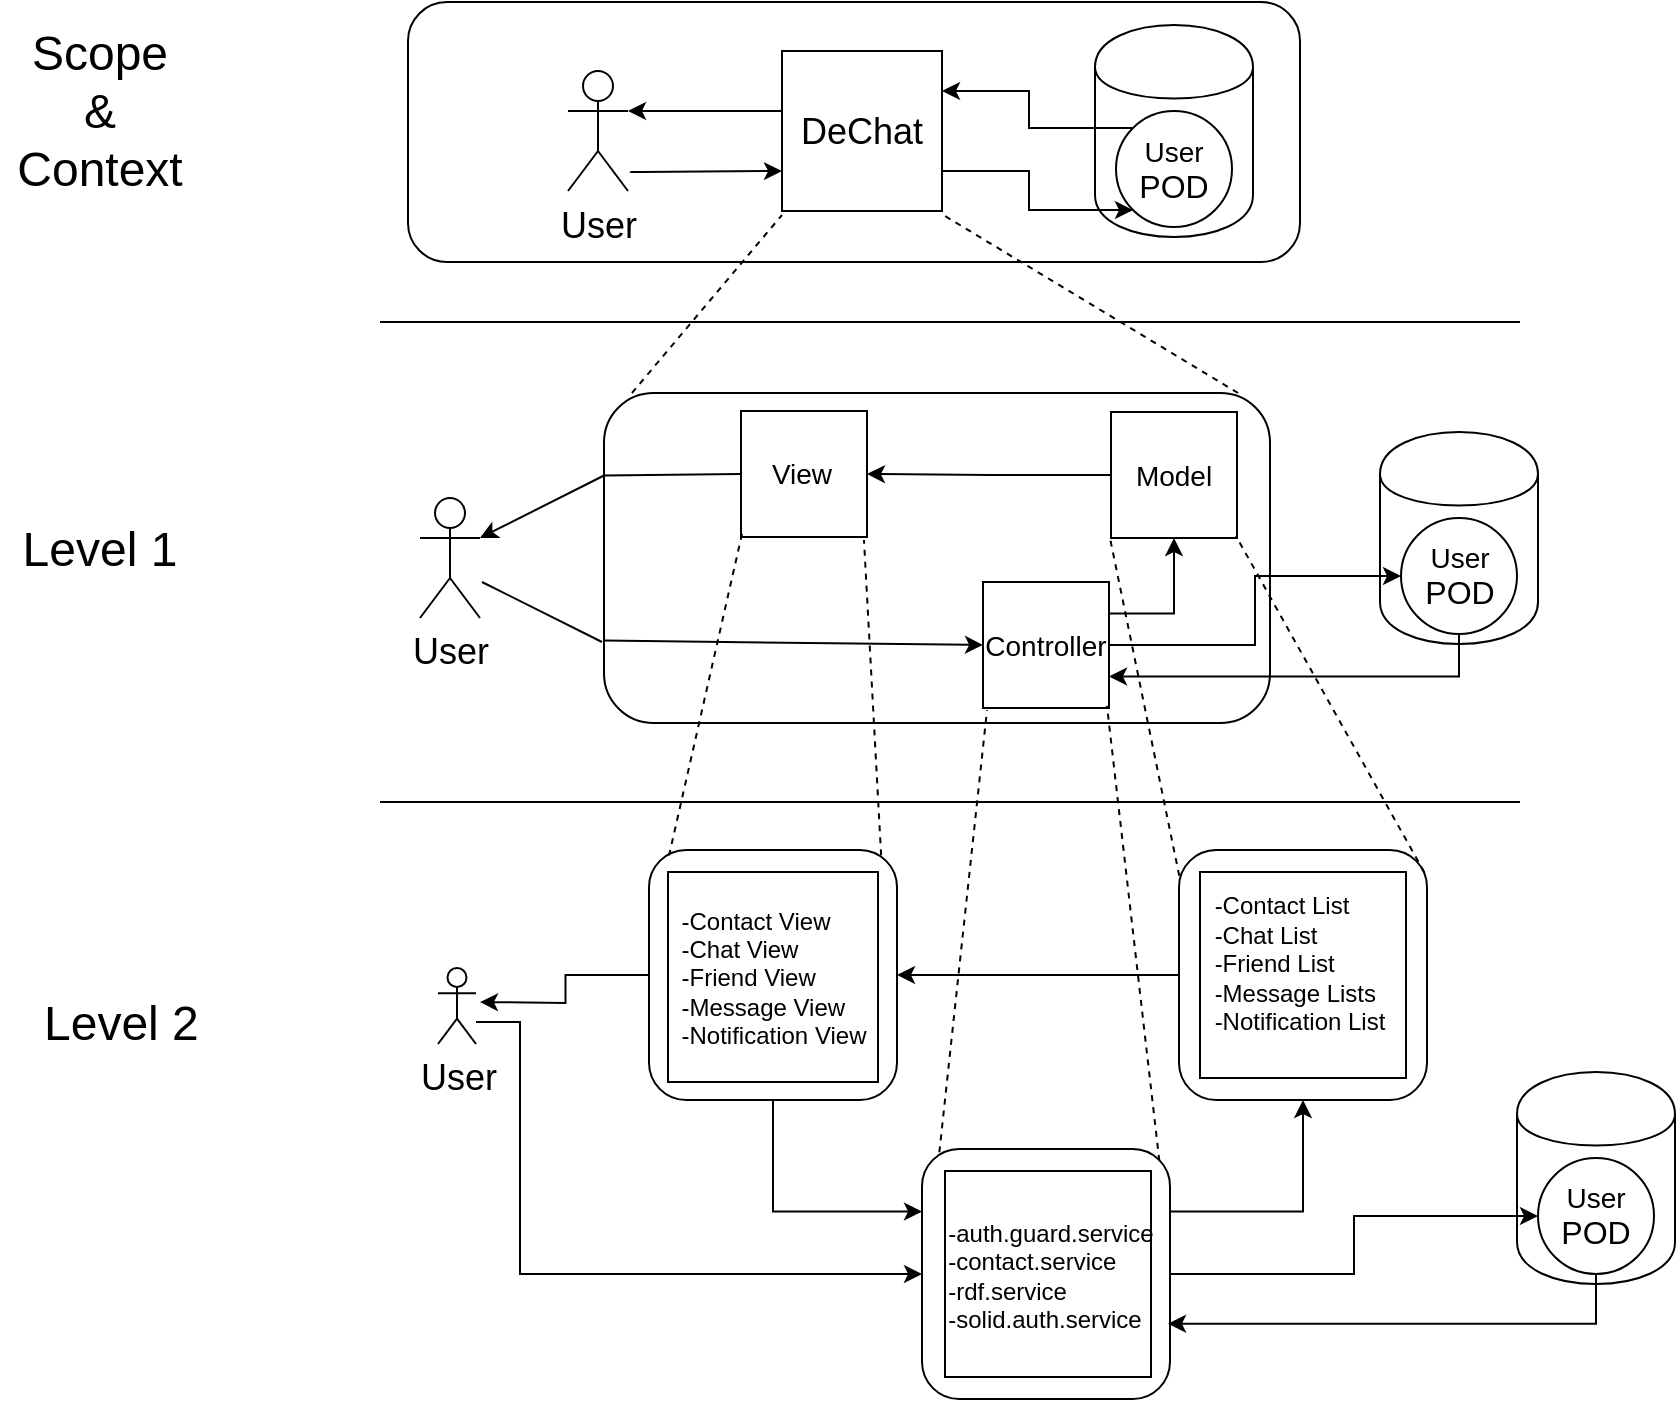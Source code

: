 <mxfile version="10.6.5" type="device"><diagram id="roZ4lj-NWZHYgxb5oPB6" name="Page-1"><mxGraphModel dx="1162" dy="661" grid="1" gridSize="10" guides="1" tooltips="1" connect="1" arrows="1" fold="1" page="1" pageScale="1" pageWidth="827" pageHeight="1169" math="0" shadow="0"><root><mxCell id="0"/><mxCell id="1" parent="0"/><mxCell id="JpASb2X8SHNfeRR3G7Zj-9" style="edgeStyle=orthogonalEdgeStyle;rounded=0;orthogonalLoop=1;jettySize=auto;html=1;endArrow=classic;endFill=1;entryX=1;entryY=0.5;entryDx=0;entryDy=0;" edge="1" parent="1" source="mIk6HPW4Jx64jEiSMTxF-86" target="mIk6HPW4Jx64jEiSMTxF-40"><mxGeometry relative="1" as="geometry"><mxPoint x="1100" y="486.5" as="targetPoint"/></mxGeometry></mxCell><mxCell id="mIk6HPW4Jx64jEiSMTxF-86" value="" style="rounded=1;whiteSpace=wrap;html=1;" parent="1" vertex="1"><mxGeometry x="1229.5" y="424" width="124" height="125" as="geometry"/></mxCell><mxCell id="JpASb2X8SHNfeRR3G7Zj-3" style="edgeStyle=orthogonalEdgeStyle;rounded=0;orthogonalLoop=1;jettySize=auto;html=1;exitX=1;exitY=0.25;exitDx=0;exitDy=0;entryX=0.5;entryY=1;entryDx=0;entryDy=0;endArrow=classic;endFill=1;" edge="1" parent="1" source="mIk6HPW4Jx64jEiSMTxF-85" target="mIk6HPW4Jx64jEiSMTxF-86"><mxGeometry relative="1" as="geometry"/></mxCell><mxCell id="mIk6HPW4Jx64jEiSMTxF-85" value="" style="rounded=1;whiteSpace=wrap;html=1;" parent="1" vertex="1"><mxGeometry x="1101" y="573.5" width="124" height="125" as="geometry"/></mxCell><mxCell id="mIk6HPW4Jx64jEiSMTxF-2" value="" style="rounded=1;whiteSpace=wrap;html=1;" parent="1" vertex="1"><mxGeometry x="844" width="446" height="130" as="geometry"/></mxCell><mxCell id="mIk6HPW4Jx64jEiSMTxF-3" value="&lt;font style=&quot;font-size: 18px&quot;&gt;User&lt;/font&gt;" style="shape=umlActor;verticalLabelPosition=bottom;labelBackgroundColor=#ffffff;verticalAlign=top;html=1;outlineConnect=0;" parent="1" vertex="1"><mxGeometry x="924" y="34.5" width="30" height="60" as="geometry"/></mxCell><mxCell id="mIk6HPW4Jx64jEiSMTxF-26" style="edgeStyle=orthogonalEdgeStyle;rounded=0;orthogonalLoop=1;jettySize=auto;html=1;exitX=0;exitY=0.25;exitDx=0;exitDy=0;entryX=1;entryY=0.333;entryDx=0;entryDy=0;entryPerimeter=0;" parent="1" source="mIk6HPW4Jx64jEiSMTxF-4" target="mIk6HPW4Jx64jEiSMTxF-3" edge="1"><mxGeometry relative="1" as="geometry"><Array as="points"><mxPoint x="1031" y="55"/></Array></mxGeometry></mxCell><mxCell id="mIk6HPW4Jx64jEiSMTxF-4" value="" style="whiteSpace=wrap;html=1;aspect=fixed;" parent="1" vertex="1"><mxGeometry x="1031" y="24.5" width="80" height="80" as="geometry"/></mxCell><mxCell id="mIk6HPW4Jx64jEiSMTxF-5" value="&lt;font style=&quot;font-size: 18px&quot;&gt;DeChat&lt;/font&gt;" style="text;html=1;strokeColor=none;fillColor=none;align=center;verticalAlign=middle;whiteSpace=wrap;rounded=0;" parent="1" vertex="1"><mxGeometry x="1051" y="54.5" width="40" height="20" as="geometry"/></mxCell><mxCell id="mIk6HPW4Jx64jEiSMTxF-7" value="" style="endArrow=none;html=1;" parent="1" edge="1"><mxGeometry width="50" height="50" relative="1" as="geometry"><mxPoint x="830" y="160" as="sourcePoint"/><mxPoint x="1400" y="160" as="targetPoint"/></mxGeometry></mxCell><mxCell id="mIk6HPW4Jx64jEiSMTxF-8" value="" style="rounded=1;whiteSpace=wrap;html=1;" parent="1" vertex="1"><mxGeometry x="942" y="195.5" width="333" height="165" as="geometry"/></mxCell><mxCell id="mIk6HPW4Jx64jEiSMTxF-9" value="" style="endArrow=none;dashed=1;html=1;entryX=0;entryY=1.025;entryDx=0;entryDy=0;entryPerimeter=0;exitX=0.042;exitY=0;exitDx=0;exitDy=0;exitPerimeter=0;" parent="1" source="mIk6HPW4Jx64jEiSMTxF-8" target="mIk6HPW4Jx64jEiSMTxF-4" edge="1"><mxGeometry width="50" height="50" relative="1" as="geometry"><mxPoint x="294" y="589.5" as="sourcePoint"/><mxPoint x="344" y="539.5" as="targetPoint"/></mxGeometry></mxCell><mxCell id="mIk6HPW4Jx64jEiSMTxF-10" value="" style="endArrow=none;dashed=1;html=1;entryX=0.988;entryY=1.013;entryDx=0;entryDy=0;entryPerimeter=0;exitX=0.952;exitY=0;exitDx=0;exitDy=0;exitPerimeter=0;" parent="1" source="mIk6HPW4Jx64jEiSMTxF-8" target="mIk6HPW4Jx64jEiSMTxF-4" edge="1"><mxGeometry width="50" height="50" relative="1" as="geometry"><mxPoint x="294" y="589.5" as="sourcePoint"/><mxPoint x="344" y="539.5" as="targetPoint"/></mxGeometry></mxCell><mxCell id="mIk6HPW4Jx64jEiSMTxF-12" value="" style="whiteSpace=wrap;html=1;aspect=fixed;" parent="1" vertex="1"><mxGeometry x="1010.5" y="204.5" width="63" height="63" as="geometry"/></mxCell><mxCell id="mIk6HPW4Jx64jEiSMTxF-69" style="edgeStyle=orthogonalEdgeStyle;rounded=0;orthogonalLoop=1;jettySize=auto;html=1;exitX=0;exitY=0.5;exitDx=0;exitDy=0;entryX=1;entryY=0.5;entryDx=0;entryDy=0;" parent="1" source="mIk6HPW4Jx64jEiSMTxF-13" target="mIk6HPW4Jx64jEiSMTxF-12" edge="1"><mxGeometry relative="1" as="geometry"/></mxCell><mxCell id="mIk6HPW4Jx64jEiSMTxF-13" value="" style="whiteSpace=wrap;html=1;aspect=fixed;" parent="1" vertex="1"><mxGeometry x="1195.5" y="205" width="63" height="63" as="geometry"/></mxCell><mxCell id="mIk6HPW4Jx64jEiSMTxF-76" style="edgeStyle=orthogonalEdgeStyle;rounded=0;orthogonalLoop=1;jettySize=auto;html=1;exitX=1;exitY=0.25;exitDx=0;exitDy=0;entryX=0.5;entryY=1;entryDx=0;entryDy=0;" parent="1" source="mIk6HPW4Jx64jEiSMTxF-14" target="mIk6HPW4Jx64jEiSMTxF-13" edge="1"><mxGeometry relative="1" as="geometry"/></mxCell><mxCell id="mIk6HPW4Jx64jEiSMTxF-14" value="" style="whiteSpace=wrap;html=1;aspect=fixed;" parent="1" vertex="1"><mxGeometry x="1131.5" y="290" width="63" height="63" as="geometry"/></mxCell><mxCell id="mIk6HPW4Jx64jEiSMTxF-15" value="&lt;font style=&quot;font-size: 14px&quot;&gt;Controller&lt;/font&gt;" style="text;html=1;strokeColor=none;fillColor=none;align=center;verticalAlign=middle;whiteSpace=wrap;rounded=0;" parent="1" vertex="1"><mxGeometry x="1143" y="311.5" width="40" height="20" as="geometry"/></mxCell><mxCell id="mIk6HPW4Jx64jEiSMTxF-16" value="&lt;font style=&quot;font-size: 14px&quot;&gt;Model&lt;/font&gt;" style="text;html=1;strokeColor=none;fillColor=none;align=center;verticalAlign=middle;whiteSpace=wrap;rounded=0;" parent="1" vertex="1"><mxGeometry x="1207" y="226.5" width="40" height="20" as="geometry"/></mxCell><mxCell id="mIk6HPW4Jx64jEiSMTxF-17" value="&lt;font style=&quot;font-size: 14px&quot;&gt;View&lt;/font&gt;" style="text;html=1;strokeColor=none;fillColor=none;align=center;verticalAlign=middle;whiteSpace=wrap;rounded=0;" parent="1" vertex="1"><mxGeometry x="1021" y="226" width="40" height="20" as="geometry"/></mxCell><mxCell id="mIk6HPW4Jx64jEiSMTxF-22" value="" style="endArrow=none;html=1;" parent="1" edge="1"><mxGeometry width="50" height="50" relative="1" as="geometry"><mxPoint x="830" y="400" as="sourcePoint"/><mxPoint x="1400" y="400" as="targetPoint"/></mxGeometry></mxCell><mxCell id="mIk6HPW4Jx64jEiSMTxF-23" value="&lt;font style=&quot;font-size: 24px&quot;&gt;Scope &amp;amp; Context&lt;/font&gt;" style="text;html=1;strokeColor=none;fillColor=none;align=center;verticalAlign=middle;whiteSpace=wrap;rounded=0;" parent="1" vertex="1"><mxGeometry x="670" y="44.5" width="40" height="20" as="geometry"/></mxCell><mxCell id="mIk6HPW4Jx64jEiSMTxF-24" value="" style="endArrow=classic;html=1;entryX=0;entryY=0.75;entryDx=0;entryDy=0;" parent="1" target="mIk6HPW4Jx64jEiSMTxF-4" edge="1"><mxGeometry width="50" height="50" relative="1" as="geometry"><mxPoint x="970" y="85" as="sourcePoint"/><mxPoint x="580" y="540" as="targetPoint"/><Array as="points"><mxPoint x="950" y="85"/></Array></mxGeometry></mxCell><mxCell id="mIk6HPW4Jx64jEiSMTxF-29" value="&lt;font style=&quot;font-size: 18px&quot;&gt;User&lt;/font&gt;" style="shape=umlActor;verticalLabelPosition=bottom;labelBackgroundColor=#ffffff;verticalAlign=top;html=1;outlineConnect=0;" parent="1" vertex="1"><mxGeometry x="850" y="248" width="30" height="60" as="geometry"/></mxCell><mxCell id="mIk6HPW4Jx64jEiSMTxF-32" value="" style="endArrow=classic;html=1;entryX=1;entryY=0.333;entryDx=0;entryDy=0;entryPerimeter=0;exitX=0;exitY=0.25;exitDx=0;exitDy=0;" parent="1" source="mIk6HPW4Jx64jEiSMTxF-8" target="mIk6HPW4Jx64jEiSMTxF-29" edge="1"><mxGeometry width="50" height="50" relative="1" as="geometry"><mxPoint x="461" y="590" as="sourcePoint"/><mxPoint x="511" y="540" as="targetPoint"/></mxGeometry></mxCell><mxCell id="mIk6HPW4Jx64jEiSMTxF-34" value="" style="endArrow=none;html=1;entryX=0;entryY=0.5;entryDx=0;entryDy=0;exitX=0;exitY=0.25;exitDx=0;exitDy=0;" parent="1" source="mIk6HPW4Jx64jEiSMTxF-8" target="mIk6HPW4Jx64jEiSMTxF-12" edge="1"><mxGeometry width="50" height="50" relative="1" as="geometry"><mxPoint x="461" y="590" as="sourcePoint"/><mxPoint x="511" y="540" as="targetPoint"/></mxGeometry></mxCell><mxCell id="mIk6HPW4Jx64jEiSMTxF-36" value="" style="endArrow=none;html=1;" parent="1" edge="1"><mxGeometry width="50" height="50" relative="1" as="geometry"><mxPoint x="881" y="290" as="sourcePoint"/><mxPoint x="941" y="320" as="targetPoint"/></mxGeometry></mxCell><mxCell id="mIk6HPW4Jx64jEiSMTxF-37" value="" style="endArrow=classic;html=1;entryX=0;entryY=0.5;entryDx=0;entryDy=0;exitX=0;exitY=0.75;exitDx=0;exitDy=0;" parent="1" source="mIk6HPW4Jx64jEiSMTxF-8" target="mIk6HPW4Jx64jEiSMTxF-14" edge="1"><mxGeometry width="50" height="50" relative="1" as="geometry"><mxPoint x="681" y="590" as="sourcePoint"/><mxPoint x="731" y="540" as="targetPoint"/><Array as="points"/></mxGeometry></mxCell><mxCell id="mIk6HPW4Jx64jEiSMTxF-38" value="&lt;font style=&quot;font-size: 24px&quot;&gt;Level 1&lt;/font&gt;" style="text;html=1;strokeColor=none;fillColor=none;align=center;verticalAlign=middle;whiteSpace=wrap;rounded=0;" parent="1" vertex="1"><mxGeometry x="640" y="263.5" width="100" height="20" as="geometry"/></mxCell><mxCell id="mIk6HPW4Jx64jEiSMTxF-39" value="&lt;font style=&quot;font-size: 24px&quot;&gt;Level 2&lt;br&gt;&lt;/font&gt;" style="text;html=1;" parent="1" vertex="1"><mxGeometry x="660" y="490" width="60" height="30" as="geometry"/></mxCell><mxCell id="JpASb2X8SHNfeRR3G7Zj-7" style="edgeStyle=orthogonalEdgeStyle;rounded=0;orthogonalLoop=1;jettySize=auto;html=1;exitX=0.5;exitY=1;exitDx=0;exitDy=0;entryX=0;entryY=0.25;entryDx=0;entryDy=0;endArrow=classic;endFill=1;" edge="1" parent="1" source="mIk6HPW4Jx64jEiSMTxF-40" target="mIk6HPW4Jx64jEiSMTxF-85"><mxGeometry relative="1" as="geometry"/></mxCell><mxCell id="JpASb2X8SHNfeRR3G7Zj-10" style="edgeStyle=orthogonalEdgeStyle;rounded=0;orthogonalLoop=1;jettySize=auto;html=1;exitX=0;exitY=0.5;exitDx=0;exitDy=0;endArrow=classic;endFill=1;" edge="1" parent="1" source="mIk6HPW4Jx64jEiSMTxF-40"><mxGeometry relative="1" as="geometry"><mxPoint x="880" y="500" as="targetPoint"/></mxGeometry></mxCell><mxCell id="mIk6HPW4Jx64jEiSMTxF-40" value="" style="rounded=1;whiteSpace=wrap;html=1;" parent="1" vertex="1"><mxGeometry x="964.5" y="424" width="124" height="125" as="geometry"/></mxCell><mxCell id="mIk6HPW4Jx64jEiSMTxF-41" value="" style="whiteSpace=wrap;html=1;aspect=fixed;" parent="1" vertex="1"><mxGeometry x="974" y="435" width="105" height="105" as="geometry"/></mxCell><mxCell id="mIk6HPW4Jx64jEiSMTxF-43" value="" style="whiteSpace=wrap;html=1;aspect=fixed;" parent="1" vertex="1"><mxGeometry x="1240" y="435" width="103" height="103" as="geometry"/></mxCell><mxCell id="mIk6HPW4Jx64jEiSMTxF-45" value="" style="whiteSpace=wrap;html=1;aspect=fixed;" parent="1" vertex="1"><mxGeometry x="1112.5" y="584.5" width="103" height="103" as="geometry"/></mxCell><mxCell id="JpASb2X8SHNfeRR3G7Zj-11" style="edgeStyle=orthogonalEdgeStyle;rounded=0;orthogonalLoop=1;jettySize=auto;html=1;entryX=0;entryY=0.5;entryDx=0;entryDy=0;endArrow=classic;endFill=1;" edge="1" parent="1" source="mIk6HPW4Jx64jEiSMTxF-49" target="mIk6HPW4Jx64jEiSMTxF-85"><mxGeometry relative="1" as="geometry"><Array as="points"><mxPoint x="900" y="510"/><mxPoint x="900" y="636"/></Array></mxGeometry></mxCell><mxCell id="mIk6HPW4Jx64jEiSMTxF-49" value="&lt;font style=&quot;font-size: 18px&quot;&gt;User&lt;/font&gt;" style="shape=umlActor;verticalLabelPosition=bottom;labelBackgroundColor=#ffffff;verticalAlign=top;html=1;outlineConnect=0;" parent="1" vertex="1"><mxGeometry x="859" y="483" width="19" height="38" as="geometry"/></mxCell><mxCell id="mIk6HPW4Jx64jEiSMTxF-55" value="" style="endArrow=none;dashed=1;html=1;entryX=0.081;entryY=0.021;entryDx=0;entryDy=0;entryPerimeter=0;exitX=0.008;exitY=0.976;exitDx=0;exitDy=0;exitPerimeter=0;" parent="1" source="mIk6HPW4Jx64jEiSMTxF-12" target="mIk6HPW4Jx64jEiSMTxF-40" edge="1"><mxGeometry width="50" height="50" relative="1" as="geometry"><mxPoint x="590" y="710" as="sourcePoint"/><mxPoint x="640" y="660" as="targetPoint"/></mxGeometry></mxCell><mxCell id="mIk6HPW4Jx64jEiSMTxF-56" value="" style="endArrow=none;dashed=1;html=1;entryX=0.976;entryY=1.024;entryDx=0;entryDy=0;entryPerimeter=0;exitX=0.936;exitY=0.021;exitDx=0;exitDy=0;exitPerimeter=0;" parent="1" source="mIk6HPW4Jx64jEiSMTxF-40" target="mIk6HPW4Jx64jEiSMTxF-12" edge="1"><mxGeometry width="50" height="50" relative="1" as="geometry"><mxPoint x="590" y="710" as="sourcePoint"/><mxPoint x="640" y="660" as="targetPoint"/></mxGeometry></mxCell><mxCell id="mIk6HPW4Jx64jEiSMTxF-58" value="" style="endArrow=none;dashed=1;html=1;entryX=0.032;entryY=1.016;entryDx=0;entryDy=0;entryPerimeter=0;exitX=0.07;exitY=0.013;exitDx=0;exitDy=0;exitPerimeter=0;" parent="1" source="mIk6HPW4Jx64jEiSMTxF-85" target="mIk6HPW4Jx64jEiSMTxF-14" edge="1"><mxGeometry width="50" height="50" relative="1" as="geometry"><mxPoint x="1110" y="570" as="sourcePoint"/><mxPoint x="640" y="660" as="targetPoint"/></mxGeometry></mxCell><mxCell id="mIk6HPW4Jx64jEiSMTxF-59" value="" style="endArrow=none;dashed=1;html=1;entryX=0.984;entryY=0.984;entryDx=0;entryDy=0;entryPerimeter=0;exitX=0.957;exitY=0.047;exitDx=0;exitDy=0;exitPerimeter=0;" parent="1" source="mIk6HPW4Jx64jEiSMTxF-85" target="mIk6HPW4Jx64jEiSMTxF-14" edge="1"><mxGeometry width="50" height="50" relative="1" as="geometry"><mxPoint x="590" y="710" as="sourcePoint"/><mxPoint x="640" y="660" as="targetPoint"/></mxGeometry></mxCell><mxCell id="mIk6HPW4Jx64jEiSMTxF-60" value="" style="endArrow=none;dashed=1;html=1;entryX=-0.008;entryY=1;entryDx=0;entryDy=0;entryPerimeter=0;exitX=0.001;exitY=0.103;exitDx=0;exitDy=0;exitPerimeter=0;" parent="1" source="mIk6HPW4Jx64jEiSMTxF-86" target="mIk6HPW4Jx64jEiSMTxF-13" edge="1"><mxGeometry width="50" height="50" relative="1" as="geometry"><mxPoint x="590" y="710" as="sourcePoint"/><mxPoint x="640" y="660" as="targetPoint"/></mxGeometry></mxCell><mxCell id="mIk6HPW4Jx64jEiSMTxF-61" value="" style="endArrow=none;dashed=1;html=1;entryX=0.992;entryY=0.984;entryDx=0;entryDy=0;entryPerimeter=0;exitX=0.989;exitY=0.089;exitDx=0;exitDy=0;exitPerimeter=0;" parent="1" source="mIk6HPW4Jx64jEiSMTxF-86" target="mIk6HPW4Jx64jEiSMTxF-13" edge="1"><mxGeometry width="50" height="50" relative="1" as="geometry"><mxPoint x="590" y="710" as="sourcePoint"/><mxPoint x="640" y="660" as="targetPoint"/></mxGeometry></mxCell><mxCell id="mIk6HPW4Jx64jEiSMTxF-62" value="" style="shape=cylinder;whiteSpace=wrap;html=1;boundedLbl=1;backgroundOutline=1;" parent="1" vertex="1"><mxGeometry x="1187.5" y="11.5" width="79" height="106" as="geometry"/></mxCell><mxCell id="mIk6HPW4Jx64jEiSMTxF-67" style="edgeStyle=orthogonalEdgeStyle;rounded=0;orthogonalLoop=1;jettySize=auto;html=1;exitX=0;exitY=0;exitDx=0;exitDy=0;entryX=1;entryY=0.25;entryDx=0;entryDy=0;" parent="1" source="mIk6HPW4Jx64jEiSMTxF-63" target="mIk6HPW4Jx64jEiSMTxF-4" edge="1"><mxGeometry relative="1" as="geometry"/></mxCell><mxCell id="mIk6HPW4Jx64jEiSMTxF-63" value="" style="ellipse;whiteSpace=wrap;html=1;aspect=fixed;" parent="1" vertex="1"><mxGeometry x="1198" y="54.5" width="58" height="58" as="geometry"/></mxCell><mxCell id="mIk6HPW4Jx64jEiSMTxF-65" value="&lt;div&gt;&lt;font style=&quot;font-size: 14px&quot;&gt;User&lt;/font&gt;&lt;/div&gt;&lt;div&gt;&lt;font size=&quot;3&quot;&gt;POD&lt;br&gt;&lt;/font&gt;&lt;/div&gt;" style="text;html=1;strokeColor=none;fillColor=none;align=center;verticalAlign=middle;whiteSpace=wrap;rounded=0;" parent="1" vertex="1"><mxGeometry x="1207" y="73.5" width="40" height="20" as="geometry"/></mxCell><mxCell id="mIk6HPW4Jx64jEiSMTxF-66" style="edgeStyle=orthogonalEdgeStyle;rounded=0;orthogonalLoop=1;jettySize=auto;html=1;exitX=1;exitY=0.75;exitDx=0;exitDy=0;entryX=0;entryY=1;entryDx=0;entryDy=0;" parent="1" source="mIk6HPW4Jx64jEiSMTxF-4" target="mIk6HPW4Jx64jEiSMTxF-63" edge="1"><mxGeometry relative="1" as="geometry"/></mxCell><mxCell id="mIk6HPW4Jx64jEiSMTxF-70" value="" style="shape=cylinder;whiteSpace=wrap;html=1;boundedLbl=1;backgroundOutline=1;" parent="1" vertex="1"><mxGeometry x="1330" y="215" width="79" height="106" as="geometry"/></mxCell><mxCell id="mIk6HPW4Jx64jEiSMTxF-73" style="edgeStyle=orthogonalEdgeStyle;rounded=0;orthogonalLoop=1;jettySize=auto;html=1;exitX=0.5;exitY=1;exitDx=0;exitDy=0;entryX=1;entryY=0.75;entryDx=0;entryDy=0;" parent="1" source="mIk6HPW4Jx64jEiSMTxF-71" target="mIk6HPW4Jx64jEiSMTxF-14" edge="1"><mxGeometry relative="1" as="geometry"/></mxCell><mxCell id="mIk6HPW4Jx64jEiSMTxF-71" value="" style="ellipse;whiteSpace=wrap;html=1;aspect=fixed;" parent="1" vertex="1"><mxGeometry x="1340.5" y="258" width="58" height="58" as="geometry"/></mxCell><mxCell id="mIk6HPW4Jx64jEiSMTxF-72" value="&lt;div&gt;&lt;font style=&quot;font-size: 14px&quot;&gt;User&lt;/font&gt;&lt;/div&gt;&lt;div&gt;&lt;font size=&quot;3&quot;&gt;POD&lt;br&gt;&lt;/font&gt;&lt;/div&gt;" style="text;html=1;strokeColor=none;fillColor=none;align=center;verticalAlign=middle;whiteSpace=wrap;rounded=0;" parent="1" vertex="1"><mxGeometry x="1349.5" y="277" width="40" height="20" as="geometry"/></mxCell><mxCell id="mIk6HPW4Jx64jEiSMTxF-77" style="edgeStyle=orthogonalEdgeStyle;rounded=0;orthogonalLoop=1;jettySize=auto;html=1;entryX=0;entryY=0.5;entryDx=0;entryDy=0;" parent="1" source="mIk6HPW4Jx64jEiSMTxF-14" target="mIk6HPW4Jx64jEiSMTxF-71" edge="1"><mxGeometry relative="1" as="geometry"/></mxCell><mxCell id="mIk6HPW4Jx64jEiSMTxF-78" value="" style="shape=cylinder;whiteSpace=wrap;html=1;boundedLbl=1;backgroundOutline=1;" parent="1" vertex="1"><mxGeometry x="1398.5" y="535" width="79" height="106" as="geometry"/></mxCell><mxCell id="JpASb2X8SHNfeRR3G7Zj-13" style="edgeStyle=orthogonalEdgeStyle;rounded=0;orthogonalLoop=1;jettySize=auto;html=1;exitX=0.5;exitY=1;exitDx=0;exitDy=0;entryX=0.992;entryY=0.699;entryDx=0;entryDy=0;entryPerimeter=0;endArrow=classic;endFill=1;" edge="1" parent="1" source="mIk6HPW4Jx64jEiSMTxF-79" target="mIk6HPW4Jx64jEiSMTxF-85"><mxGeometry relative="1" as="geometry"/></mxCell><mxCell id="mIk6HPW4Jx64jEiSMTxF-79" value="" style="ellipse;whiteSpace=wrap;html=1;aspect=fixed;" parent="1" vertex="1"><mxGeometry x="1409" y="578" width="58" height="58" as="geometry"/></mxCell><mxCell id="mIk6HPW4Jx64jEiSMTxF-80" value="&lt;div&gt;&lt;font style=&quot;font-size: 14px&quot;&gt;User&lt;/font&gt;&lt;/div&gt;&lt;div&gt;&lt;font size=&quot;3&quot;&gt;POD&lt;br&gt;&lt;/font&gt;&lt;/div&gt;" style="text;html=1;strokeColor=none;fillColor=none;align=center;verticalAlign=middle;whiteSpace=wrap;rounded=0;" parent="1" vertex="1"><mxGeometry x="1418" y="597" width="40" height="20" as="geometry"/></mxCell><mxCell id="JpASb2X8SHNfeRR3G7Zj-2" value="&lt;div align=&quot;left&quot;&gt;-Contact List&lt;/div&gt;&lt;div align=&quot;left&quot;&gt;-Chat List&lt;/div&gt;&lt;div align=&quot;left&quot;&gt;-Friend List&lt;br&gt;&lt;/div&gt;&lt;div align=&quot;left&quot;&gt;-Message Lists&lt;/div&gt;&lt;div align=&quot;left&quot;&gt;-Notification List&lt;br&gt;&lt;/div&gt;&lt;div&gt;&lt;br&gt;&lt;/div&gt;" style="text;html=1;strokeColor=none;fillColor=none;align=center;verticalAlign=middle;whiteSpace=wrap;rounded=0;" vertex="1" parent="1"><mxGeometry x="1240" y="435" width="100" height="105" as="geometry"/></mxCell><mxCell id="JpASb2X8SHNfeRR3G7Zj-4" value="&lt;div align=&quot;left&quot;&gt;-auth.guard.service&lt;/div&gt;&lt;div align=&quot;left&quot;&gt;-contact.service&lt;/div&gt;&lt;div align=&quot;left&quot;&gt;-rdf.service&lt;/div&gt;&lt;div align=&quot;left&quot;&gt;-solid.auth.service&lt;br&gt;&lt;/div&gt;" style="text;html=1;strokeColor=none;fillColor=none;align=center;verticalAlign=middle;whiteSpace=wrap;rounded=0;" vertex="1" parent="1"><mxGeometry x="1112.5" y="584" width="105" height="105" as="geometry"/></mxCell><mxCell id="JpASb2X8SHNfeRR3G7Zj-6" value="&lt;div align=&quot;left&quot;&gt;-Contact View&lt;/div&gt;&lt;div align=&quot;left&quot;&gt;-Chat View&lt;/div&gt;&lt;div align=&quot;left&quot;&gt;-Friend View&lt;/div&gt;&lt;div align=&quot;left&quot;&gt;-Message View&lt;/div&gt;&lt;div align=&quot;left&quot;&gt;-Notification View&lt;br&gt;&lt;/div&gt;" style="text;html=1;strokeColor=none;fillColor=none;align=center;verticalAlign=middle;whiteSpace=wrap;rounded=0;" vertex="1" parent="1"><mxGeometry x="974" y="436" width="106" height="103" as="geometry"/></mxCell><mxCell id="JpASb2X8SHNfeRR3G7Zj-12" style="edgeStyle=orthogonalEdgeStyle;rounded=0;orthogonalLoop=1;jettySize=auto;html=1;entryX=0;entryY=0.5;entryDx=0;entryDy=0;endArrow=classic;endFill=1;" edge="1" parent="1" source="mIk6HPW4Jx64jEiSMTxF-85" target="mIk6HPW4Jx64jEiSMTxF-79"><mxGeometry relative="1" as="geometry"/></mxCell></root></mxGraphModel></diagram></mxfile>